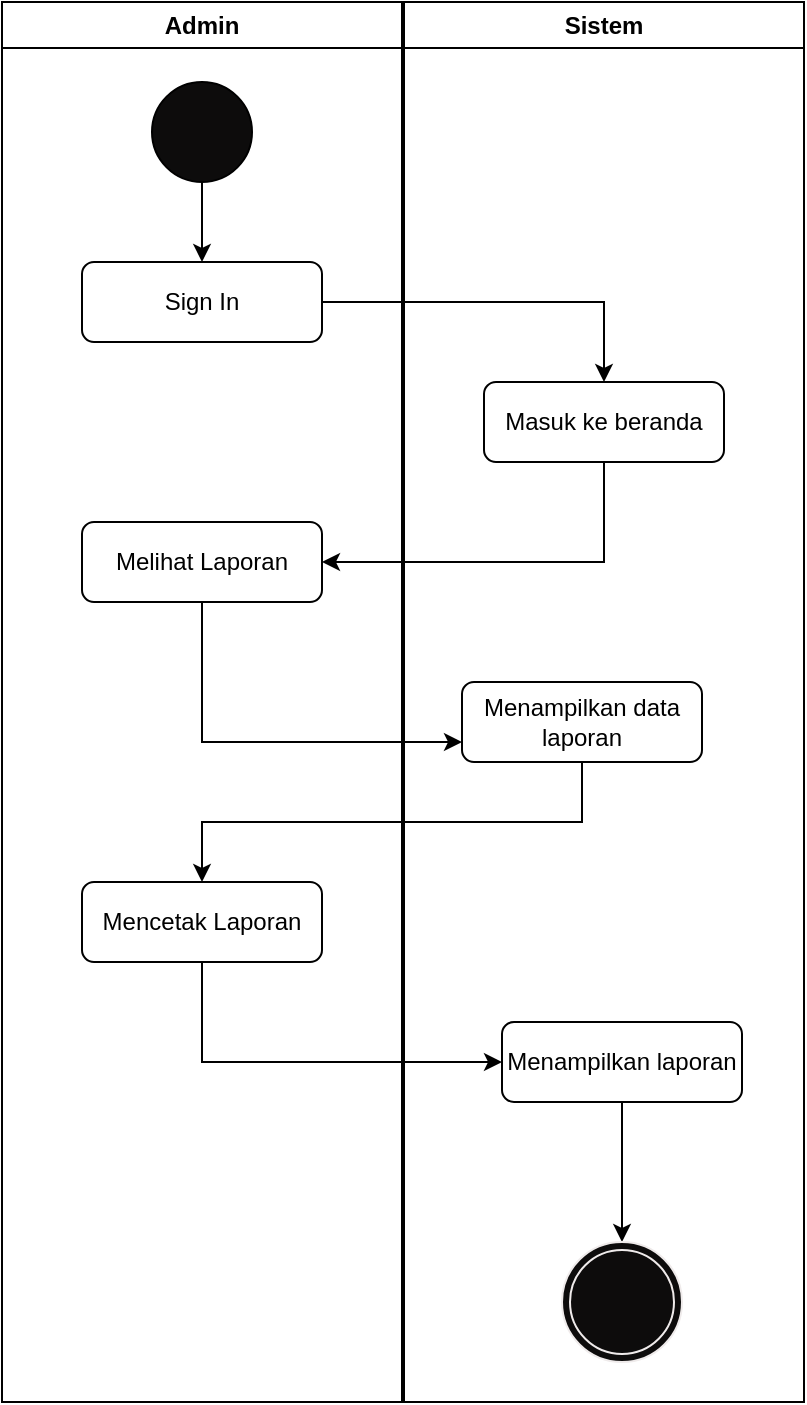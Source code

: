 <mxfile version="26.2.5">
  <diagram id="mFj9zT0GLIkyT43YNLqR" name="Page-1">
    <mxGraphModel dx="774" dy="450" grid="1" gridSize="10" guides="1" tooltips="1" connect="1" arrows="1" fold="1" page="1" pageScale="1" pageWidth="850" pageHeight="1100" math="0" shadow="0">
      <root>
        <mxCell id="0" />
        <mxCell id="1" parent="0" />
        <mxCell id="XMWotB1brk5zceh18qHI-1" value="Admin" style="swimlane;whiteSpace=wrap;html=1;" parent="1" vertex="1">
          <mxGeometry x="170" y="210" width="200" height="700" as="geometry" />
        </mxCell>
        <mxCell id="XMWotB1brk5zceh18qHI-6" value="" style="edgeStyle=orthogonalEdgeStyle;rounded=0;orthogonalLoop=1;jettySize=auto;html=1;" parent="XMWotB1brk5zceh18qHI-1" source="XMWotB1brk5zceh18qHI-4" edge="1">
          <mxGeometry relative="1" as="geometry">
            <mxPoint x="100" y="130" as="targetPoint" />
          </mxGeometry>
        </mxCell>
        <mxCell id="XMWotB1brk5zceh18qHI-4" value="" style="ellipse;whiteSpace=wrap;html=1;aspect=fixed;fillColor=#0d0c0c;" parent="XMWotB1brk5zceh18qHI-1" vertex="1">
          <mxGeometry x="75" y="40" width="50" height="50" as="geometry" />
        </mxCell>
        <mxCell id="XMWotB1brk5zceh18qHI-7" value="Sign In" style="rounded=1;whiteSpace=wrap;html=1;" parent="XMWotB1brk5zceh18qHI-1" vertex="1">
          <mxGeometry x="40" y="130" width="120" height="40" as="geometry" />
        </mxCell>
        <mxCell id="XMWotB1brk5zceh18qHI-10" value="Melihat Laporan" style="rounded=1;whiteSpace=wrap;html=1;" parent="XMWotB1brk5zceh18qHI-1" vertex="1">
          <mxGeometry x="40" y="260" width="120" height="40" as="geometry" />
        </mxCell>
        <mxCell id="XMWotB1brk5zceh18qHI-14" value="Mencetak Laporan" style="rounded=1;whiteSpace=wrap;html=1;" parent="XMWotB1brk5zceh18qHI-1" vertex="1">
          <mxGeometry x="40" y="440" width="120" height="40" as="geometry" />
        </mxCell>
        <mxCell id="XMWotB1brk5zceh18qHI-3" value="Sistem" style="swimlane;whiteSpace=wrap;html=1;gradientColor=none;" parent="1" vertex="1">
          <mxGeometry x="371" y="210" width="200" height="700" as="geometry" />
        </mxCell>
        <mxCell id="XMWotB1brk5zceh18qHI-8" value="Masuk ke beranda" style="rounded=1;whiteSpace=wrap;html=1;" parent="XMWotB1brk5zceh18qHI-3" vertex="1">
          <mxGeometry x="40" y="190" width="120" height="40" as="geometry" />
        </mxCell>
        <mxCell id="XMWotB1brk5zceh18qHI-12" value="Menampilkan data laporan" style="rounded=1;whiteSpace=wrap;html=1;" parent="XMWotB1brk5zceh18qHI-3" vertex="1">
          <mxGeometry x="29" y="340" width="120" height="40" as="geometry" />
        </mxCell>
        <mxCell id="XMWotB1brk5zceh18qHI-19" style="edgeStyle=orthogonalEdgeStyle;rounded=0;orthogonalLoop=1;jettySize=auto;html=1;exitX=0.5;exitY=1;exitDx=0;exitDy=0;entryX=0.5;entryY=0;entryDx=0;entryDy=0;" parent="XMWotB1brk5zceh18qHI-3" source="XMWotB1brk5zceh18qHI-16" edge="1">
          <mxGeometry relative="1" as="geometry">
            <mxPoint x="109" y="620" as="targetPoint" />
          </mxGeometry>
        </mxCell>
        <mxCell id="XMWotB1brk5zceh18qHI-16" value="Menampilkan laporan" style="rounded=1;whiteSpace=wrap;html=1;" parent="XMWotB1brk5zceh18qHI-3" vertex="1">
          <mxGeometry x="49" y="510" width="120" height="40" as="geometry" />
        </mxCell>
        <mxCell id="0F2rW1Wl1v7TRmuBXzTF-2" value="" style="ellipse;shape=doubleEllipse;whiteSpace=wrap;html=1;aspect=fixed;fillColor=light-dark(#0d0c0c, #ededed);strokeColor=light-dark(#efebeb, #ededed);" vertex="1" parent="XMWotB1brk5zceh18qHI-3">
          <mxGeometry x="79" y="620" width="60" height="60" as="geometry" />
        </mxCell>
        <mxCell id="XMWotB1brk5zceh18qHI-9" value="" style="edgeStyle=orthogonalEdgeStyle;rounded=0;orthogonalLoop=1;jettySize=auto;html=1;" parent="1" source="XMWotB1brk5zceh18qHI-7" target="XMWotB1brk5zceh18qHI-8" edge="1">
          <mxGeometry relative="1" as="geometry" />
        </mxCell>
        <mxCell id="XMWotB1brk5zceh18qHI-11" style="edgeStyle=orthogonalEdgeStyle;rounded=0;orthogonalLoop=1;jettySize=auto;html=1;exitX=0.5;exitY=1;exitDx=0;exitDy=0;entryX=1;entryY=0.5;entryDx=0;entryDy=0;" parent="1" source="XMWotB1brk5zceh18qHI-8" target="XMWotB1brk5zceh18qHI-10" edge="1">
          <mxGeometry relative="1" as="geometry" />
        </mxCell>
        <mxCell id="XMWotB1brk5zceh18qHI-13" style="edgeStyle=orthogonalEdgeStyle;rounded=0;orthogonalLoop=1;jettySize=auto;html=1;exitX=0.5;exitY=1;exitDx=0;exitDy=0;entryX=0;entryY=0.75;entryDx=0;entryDy=0;" parent="1" source="XMWotB1brk5zceh18qHI-10" target="XMWotB1brk5zceh18qHI-12" edge="1">
          <mxGeometry relative="1" as="geometry" />
        </mxCell>
        <mxCell id="XMWotB1brk5zceh18qHI-15" style="edgeStyle=orthogonalEdgeStyle;rounded=0;orthogonalLoop=1;jettySize=auto;html=1;exitX=0.5;exitY=1;exitDx=0;exitDy=0;entryX=0.5;entryY=0;entryDx=0;entryDy=0;" parent="1" source="XMWotB1brk5zceh18qHI-12" target="XMWotB1brk5zceh18qHI-14" edge="1">
          <mxGeometry relative="1" as="geometry" />
        </mxCell>
        <mxCell id="XMWotB1brk5zceh18qHI-17" style="edgeStyle=orthogonalEdgeStyle;rounded=0;orthogonalLoop=1;jettySize=auto;html=1;exitX=0.5;exitY=1;exitDx=0;exitDy=0;entryX=0;entryY=0.5;entryDx=0;entryDy=0;" parent="1" source="XMWotB1brk5zceh18qHI-14" target="XMWotB1brk5zceh18qHI-16" edge="1">
          <mxGeometry relative="1" as="geometry" />
        </mxCell>
      </root>
    </mxGraphModel>
  </diagram>
</mxfile>

